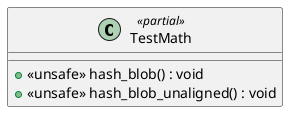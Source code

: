 @startuml
class TestMath <<partial>> {
    + <<unsafe>> hash_blob() : void
    + <<unsafe>> hash_blob_unaligned() : void
}
@enduml
